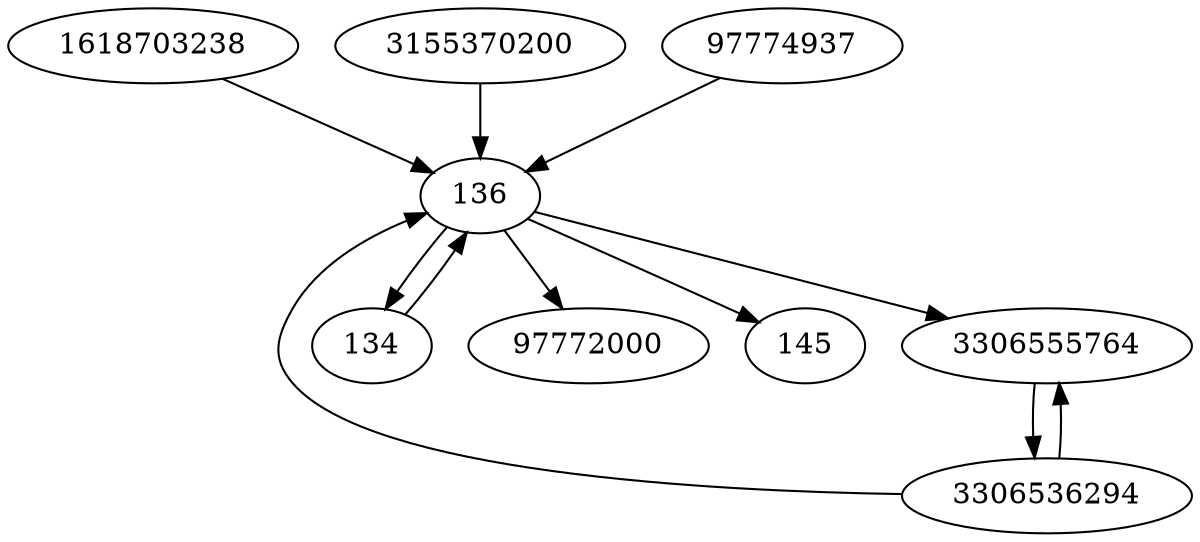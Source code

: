 strict digraph  {
97772000;
3306536294;
1618703238;
134;
136;
145;
3306555764;
3155370200;
97774937;
3306536294 -> 136;
3306536294 -> 3306555764;
1618703238 -> 136;
134 -> 136;
136 -> 3306555764;
136 -> 97772000;
136 -> 134;
136 -> 145;
3306555764 -> 3306536294;
3155370200 -> 136;
97774937 -> 136;
}
